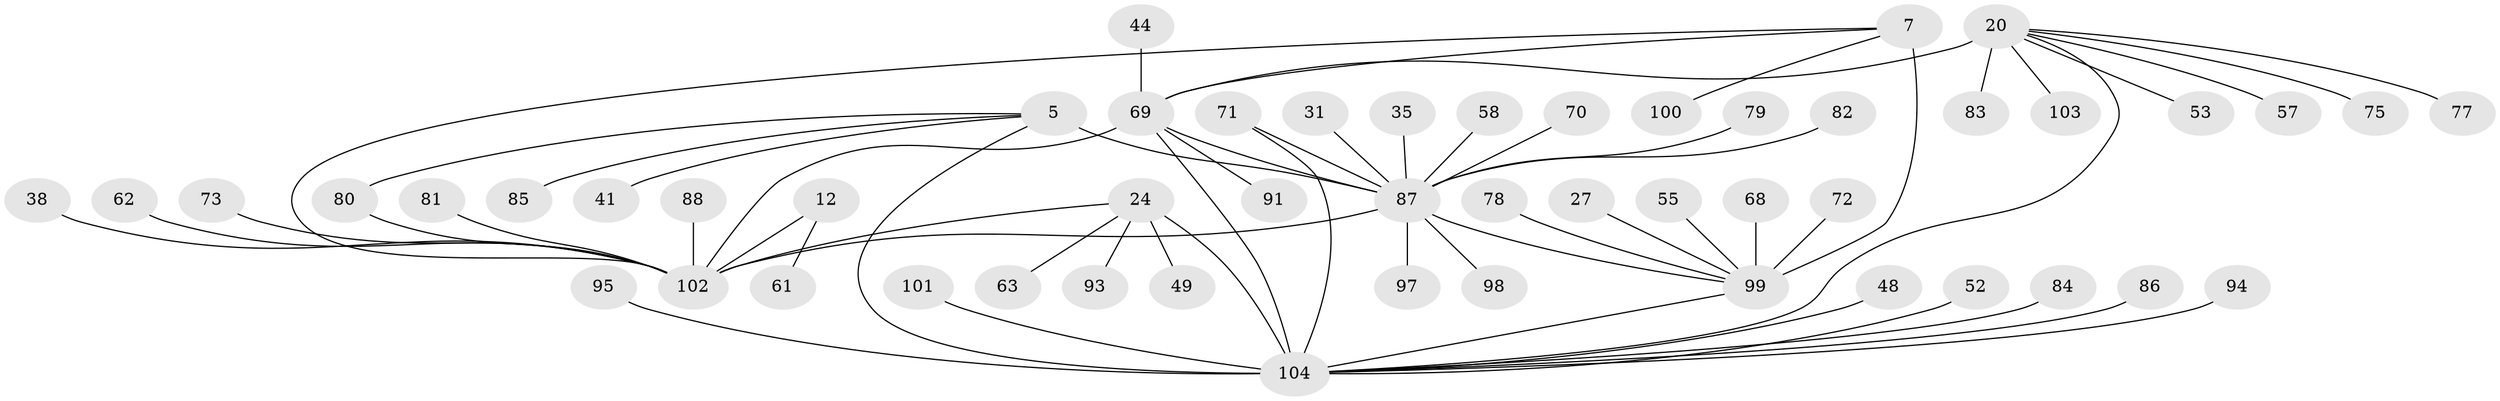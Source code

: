 // original degree distribution, {5: 0.038461538461538464, 8: 0.038461538461538464, 9: 0.028846153846153848, 10: 0.019230769230769232, 7: 0.038461538461538464, 6: 0.04807692307692308, 4: 0.028846153846153848, 13: 0.009615384615384616, 11: 0.009615384615384616, 3: 0.028846153846153848, 1: 0.5192307692307693, 2: 0.19230769230769232}
// Generated by graph-tools (version 1.1) at 2025/54/03/09/25 04:54:49]
// undirected, 52 vertices, 60 edges
graph export_dot {
graph [start="1"]
  node [color=gray90,style=filled];
  5 [super="+1"];
  7 [super="+6"];
  12 [super="+11"];
  20 [super="+19"];
  24 [super="+23"];
  27;
  31;
  35;
  38;
  41;
  44;
  48;
  49 [super="+32"];
  52;
  53;
  55;
  57;
  58;
  61;
  62;
  63;
  68 [super="+51"];
  69 [super="+18"];
  70;
  71 [super="+66"];
  72;
  73;
  75;
  77;
  78 [super="+59"];
  79;
  80;
  81;
  82;
  83;
  84;
  85 [super="+47"];
  86 [super="+45"];
  87 [super="+4+30"];
  88 [super="+34+65+67+76"];
  91;
  93 [super="+43"];
  94 [super="+33"];
  95;
  97;
  98 [super="+92"];
  99 [super="+90+9+10"];
  100;
  101;
  102 [super="+64+14+39+54"];
  103;
  104 [super="+96+74+36+42+46"];
  5 -- 41;
  5 -- 80;
  5 -- 85;
  5 -- 104;
  5 -- 87 [weight=6];
  7 -- 69 [weight=2];
  7 -- 100;
  7 -- 102;
  7 -- 99 [weight=6];
  12 -- 61;
  12 -- 102 [weight=6];
  20 -- 77;
  20 -- 69 [weight=6];
  20 -- 103;
  20 -- 75;
  20 -- 83;
  20 -- 53;
  20 -- 57;
  20 -- 104;
  24 -- 63;
  24 -- 49;
  24 -- 93;
  24 -- 104 [weight=6];
  24 -- 102;
  27 -- 99;
  31 -- 87;
  35 -- 87;
  38 -- 102;
  44 -- 69;
  48 -- 104;
  52 -- 104;
  55 -- 99;
  58 -- 87;
  62 -- 102;
  68 -- 99;
  69 -- 104 [weight=3];
  69 -- 87 [weight=2];
  69 -- 91;
  69 -- 102 [weight=2];
  70 -- 87;
  71 -- 104;
  71 -- 87;
  72 -- 99;
  73 -- 102;
  78 -- 99;
  79 -- 87;
  80 -- 102;
  81 -- 102;
  82 -- 87;
  84 -- 104;
  86 -- 104;
  87 -- 97;
  87 -- 98;
  87 -- 102 [weight=2];
  87 -- 99;
  88 -- 102;
  94 -- 104;
  95 -- 104;
  99 -- 104;
  101 -- 104;
}
